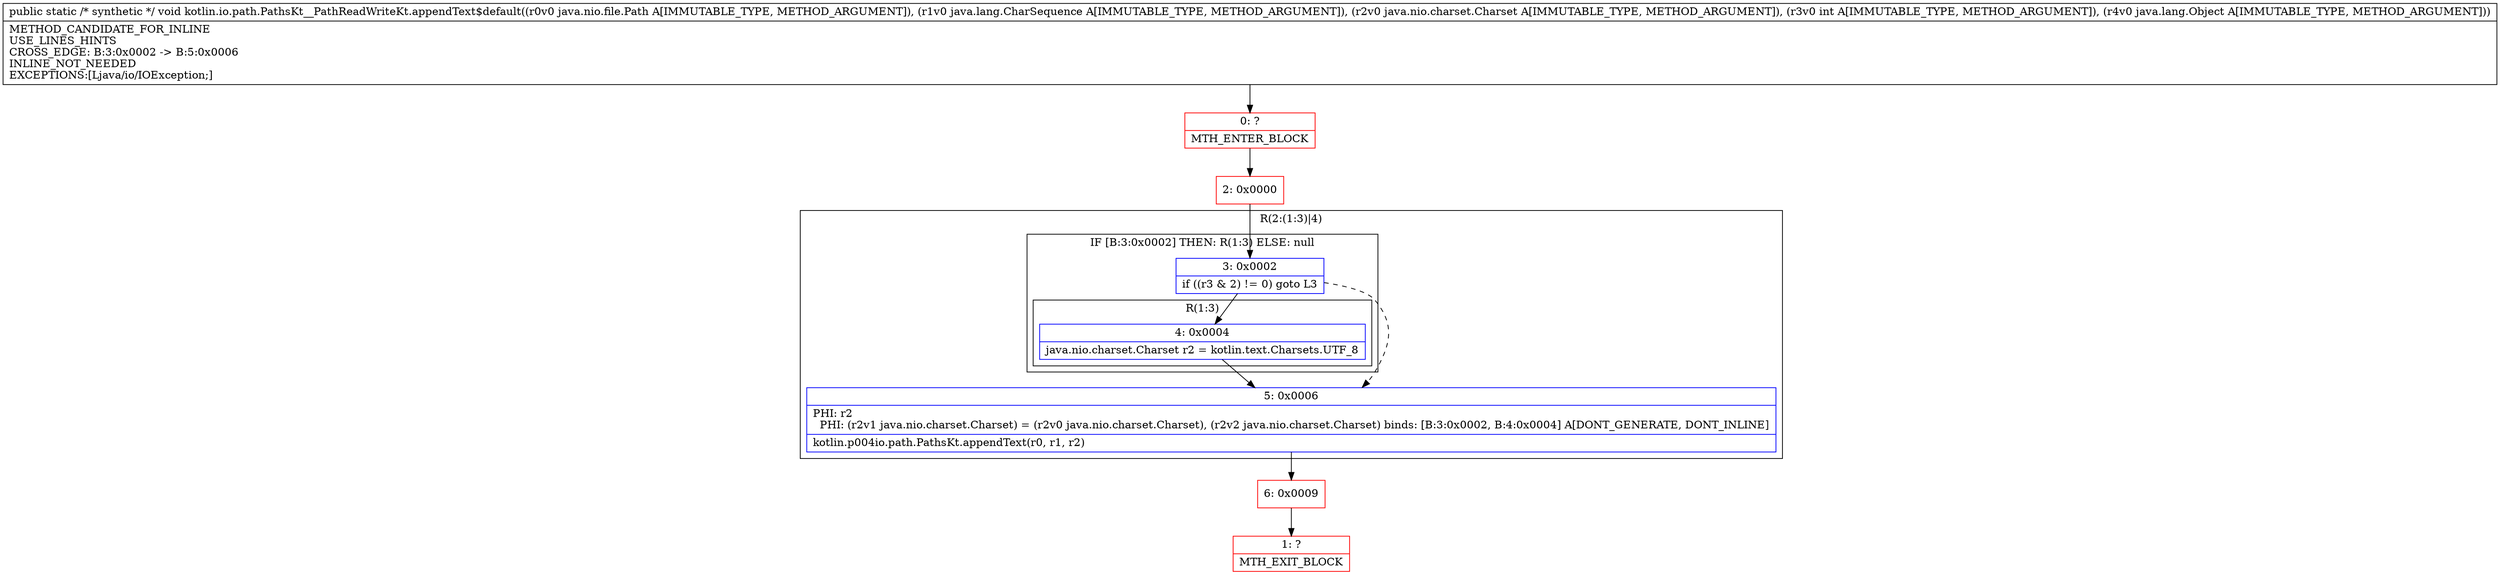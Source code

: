 digraph "CFG forkotlin.io.path.PathsKt__PathReadWriteKt.appendText$default(Ljava\/nio\/file\/Path;Ljava\/lang\/CharSequence;Ljava\/nio\/charset\/Charset;ILjava\/lang\/Object;)V" {
subgraph cluster_Region_212448909 {
label = "R(2:(1:3)|4)";
node [shape=record,color=blue];
subgraph cluster_IfRegion_1585108730 {
label = "IF [B:3:0x0002] THEN: R(1:3) ELSE: null";
node [shape=record,color=blue];
Node_3 [shape=record,label="{3\:\ 0x0002|if ((r3 & 2) != 0) goto L3\l}"];
subgraph cluster_Region_1108257462 {
label = "R(1:3)";
node [shape=record,color=blue];
Node_4 [shape=record,label="{4\:\ 0x0004|java.nio.charset.Charset r2 = kotlin.text.Charsets.UTF_8\l}"];
}
}
Node_5 [shape=record,label="{5\:\ 0x0006|PHI: r2 \l  PHI: (r2v1 java.nio.charset.Charset) = (r2v0 java.nio.charset.Charset), (r2v2 java.nio.charset.Charset) binds: [B:3:0x0002, B:4:0x0004] A[DONT_GENERATE, DONT_INLINE]\l|kotlin.p004io.path.PathsKt.appendText(r0, r1, r2)\l}"];
}
Node_0 [shape=record,color=red,label="{0\:\ ?|MTH_ENTER_BLOCK\l}"];
Node_2 [shape=record,color=red,label="{2\:\ 0x0000}"];
Node_6 [shape=record,color=red,label="{6\:\ 0x0009}"];
Node_1 [shape=record,color=red,label="{1\:\ ?|MTH_EXIT_BLOCK\l}"];
MethodNode[shape=record,label="{public static \/* synthetic *\/ void kotlin.io.path.PathsKt__PathReadWriteKt.appendText$default((r0v0 java.nio.file.Path A[IMMUTABLE_TYPE, METHOD_ARGUMENT]), (r1v0 java.lang.CharSequence A[IMMUTABLE_TYPE, METHOD_ARGUMENT]), (r2v0 java.nio.charset.Charset A[IMMUTABLE_TYPE, METHOD_ARGUMENT]), (r3v0 int A[IMMUTABLE_TYPE, METHOD_ARGUMENT]), (r4v0 java.lang.Object A[IMMUTABLE_TYPE, METHOD_ARGUMENT]))  | METHOD_CANDIDATE_FOR_INLINE\lUSE_LINES_HINTS\lCROSS_EDGE: B:3:0x0002 \-\> B:5:0x0006\lINLINE_NOT_NEEDED\lEXCEPTIONS:[Ljava\/io\/IOException;]\l}"];
MethodNode -> Node_0;Node_3 -> Node_4;
Node_3 -> Node_5[style=dashed];
Node_4 -> Node_5;
Node_5 -> Node_6;
Node_0 -> Node_2;
Node_2 -> Node_3;
Node_6 -> Node_1;
}

